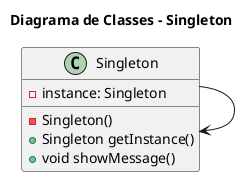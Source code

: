 @startuml Singleton

title Diagrama de Classes - Singleton

class Singleton {
    - instance: Singleton
    - Singleton()
    + Singleton getInstance()
    + void showMessage()
}

Singleton -> Singleton

@enduml